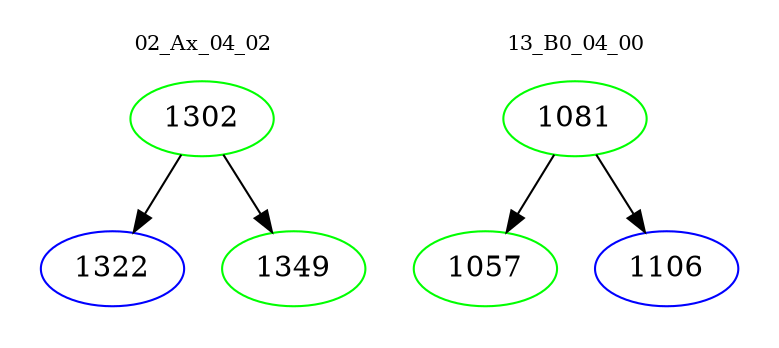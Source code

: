 digraph{
subgraph cluster_0 {
color = white
label = "02_Ax_04_02";
fontsize=10;
T0_1302 [label="1302", color="green"]
T0_1302 -> T0_1322 [color="black"]
T0_1322 [label="1322", color="blue"]
T0_1302 -> T0_1349 [color="black"]
T0_1349 [label="1349", color="green"]
}
subgraph cluster_1 {
color = white
label = "13_B0_04_00";
fontsize=10;
T1_1081 [label="1081", color="green"]
T1_1081 -> T1_1057 [color="black"]
T1_1057 [label="1057", color="green"]
T1_1081 -> T1_1106 [color="black"]
T1_1106 [label="1106", color="blue"]
}
}
